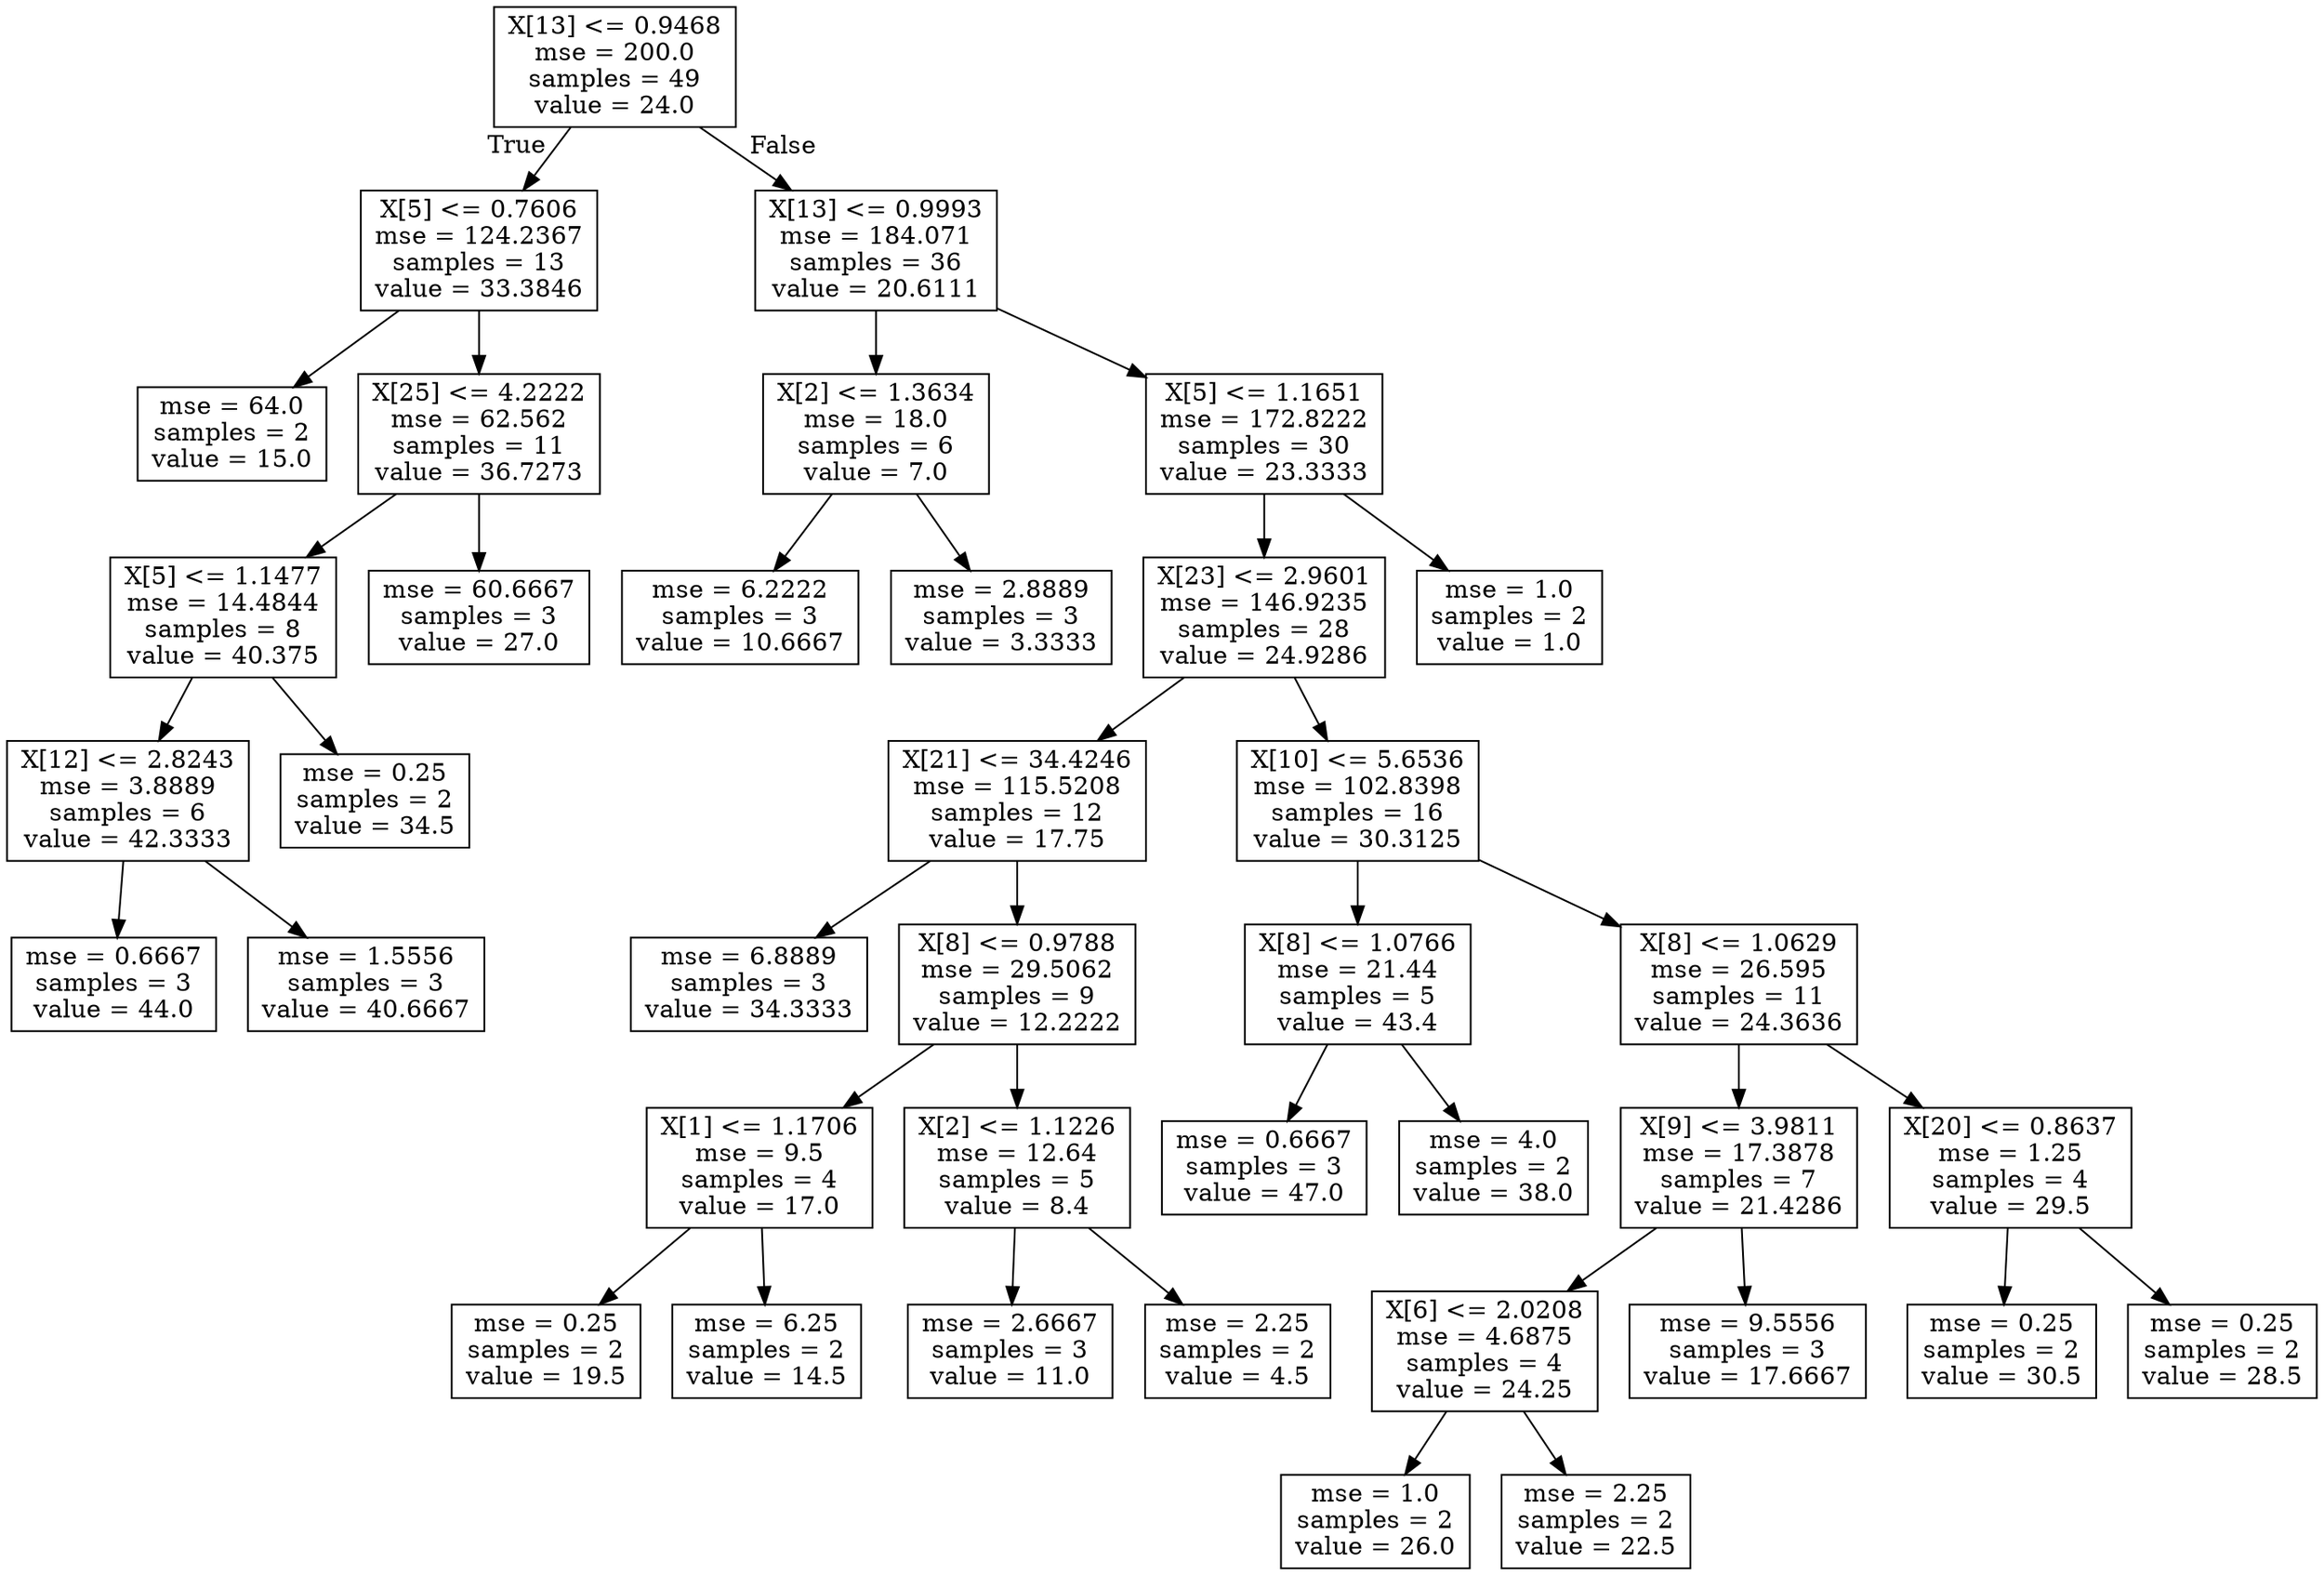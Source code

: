 digraph Tree {
node [shape=box] ;
0 [label="X[13] <= 0.9468\nmse = 200.0\nsamples = 49\nvalue = 24.0"] ;
1 [label="X[5] <= 0.7606\nmse = 124.2367\nsamples = 13\nvalue = 33.3846"] ;
0 -> 1 [labeldistance=2.5, labelangle=45, headlabel="True"] ;
2 [label="mse = 64.0\nsamples = 2\nvalue = 15.0"] ;
1 -> 2 ;
3 [label="X[25] <= 4.2222\nmse = 62.562\nsamples = 11\nvalue = 36.7273"] ;
1 -> 3 ;
4 [label="X[5] <= 1.1477\nmse = 14.4844\nsamples = 8\nvalue = 40.375"] ;
3 -> 4 ;
5 [label="X[12] <= 2.8243\nmse = 3.8889\nsamples = 6\nvalue = 42.3333"] ;
4 -> 5 ;
6 [label="mse = 0.6667\nsamples = 3\nvalue = 44.0"] ;
5 -> 6 ;
7 [label="mse = 1.5556\nsamples = 3\nvalue = 40.6667"] ;
5 -> 7 ;
8 [label="mse = 0.25\nsamples = 2\nvalue = 34.5"] ;
4 -> 8 ;
9 [label="mse = 60.6667\nsamples = 3\nvalue = 27.0"] ;
3 -> 9 ;
10 [label="X[13] <= 0.9993\nmse = 184.071\nsamples = 36\nvalue = 20.6111"] ;
0 -> 10 [labeldistance=2.5, labelangle=-45, headlabel="False"] ;
11 [label="X[2] <= 1.3634\nmse = 18.0\nsamples = 6\nvalue = 7.0"] ;
10 -> 11 ;
12 [label="mse = 6.2222\nsamples = 3\nvalue = 10.6667"] ;
11 -> 12 ;
13 [label="mse = 2.8889\nsamples = 3\nvalue = 3.3333"] ;
11 -> 13 ;
14 [label="X[5] <= 1.1651\nmse = 172.8222\nsamples = 30\nvalue = 23.3333"] ;
10 -> 14 ;
15 [label="X[23] <= 2.9601\nmse = 146.9235\nsamples = 28\nvalue = 24.9286"] ;
14 -> 15 ;
16 [label="X[21] <= 34.4246\nmse = 115.5208\nsamples = 12\nvalue = 17.75"] ;
15 -> 16 ;
17 [label="mse = 6.8889\nsamples = 3\nvalue = 34.3333"] ;
16 -> 17 ;
18 [label="X[8] <= 0.9788\nmse = 29.5062\nsamples = 9\nvalue = 12.2222"] ;
16 -> 18 ;
19 [label="X[1] <= 1.1706\nmse = 9.5\nsamples = 4\nvalue = 17.0"] ;
18 -> 19 ;
20 [label="mse = 0.25\nsamples = 2\nvalue = 19.5"] ;
19 -> 20 ;
21 [label="mse = 6.25\nsamples = 2\nvalue = 14.5"] ;
19 -> 21 ;
22 [label="X[2] <= 1.1226\nmse = 12.64\nsamples = 5\nvalue = 8.4"] ;
18 -> 22 ;
23 [label="mse = 2.6667\nsamples = 3\nvalue = 11.0"] ;
22 -> 23 ;
24 [label="mse = 2.25\nsamples = 2\nvalue = 4.5"] ;
22 -> 24 ;
25 [label="X[10] <= 5.6536\nmse = 102.8398\nsamples = 16\nvalue = 30.3125"] ;
15 -> 25 ;
26 [label="X[8] <= 1.0766\nmse = 21.44\nsamples = 5\nvalue = 43.4"] ;
25 -> 26 ;
27 [label="mse = 0.6667\nsamples = 3\nvalue = 47.0"] ;
26 -> 27 ;
28 [label="mse = 4.0\nsamples = 2\nvalue = 38.0"] ;
26 -> 28 ;
29 [label="X[8] <= 1.0629\nmse = 26.595\nsamples = 11\nvalue = 24.3636"] ;
25 -> 29 ;
30 [label="X[9] <= 3.9811\nmse = 17.3878\nsamples = 7\nvalue = 21.4286"] ;
29 -> 30 ;
31 [label="X[6] <= 2.0208\nmse = 4.6875\nsamples = 4\nvalue = 24.25"] ;
30 -> 31 ;
32 [label="mse = 1.0\nsamples = 2\nvalue = 26.0"] ;
31 -> 32 ;
33 [label="mse = 2.25\nsamples = 2\nvalue = 22.5"] ;
31 -> 33 ;
34 [label="mse = 9.5556\nsamples = 3\nvalue = 17.6667"] ;
30 -> 34 ;
35 [label="X[20] <= 0.8637\nmse = 1.25\nsamples = 4\nvalue = 29.5"] ;
29 -> 35 ;
36 [label="mse = 0.25\nsamples = 2\nvalue = 30.5"] ;
35 -> 36 ;
37 [label="mse = 0.25\nsamples = 2\nvalue = 28.5"] ;
35 -> 37 ;
38 [label="mse = 1.0\nsamples = 2\nvalue = 1.0"] ;
14 -> 38 ;
}